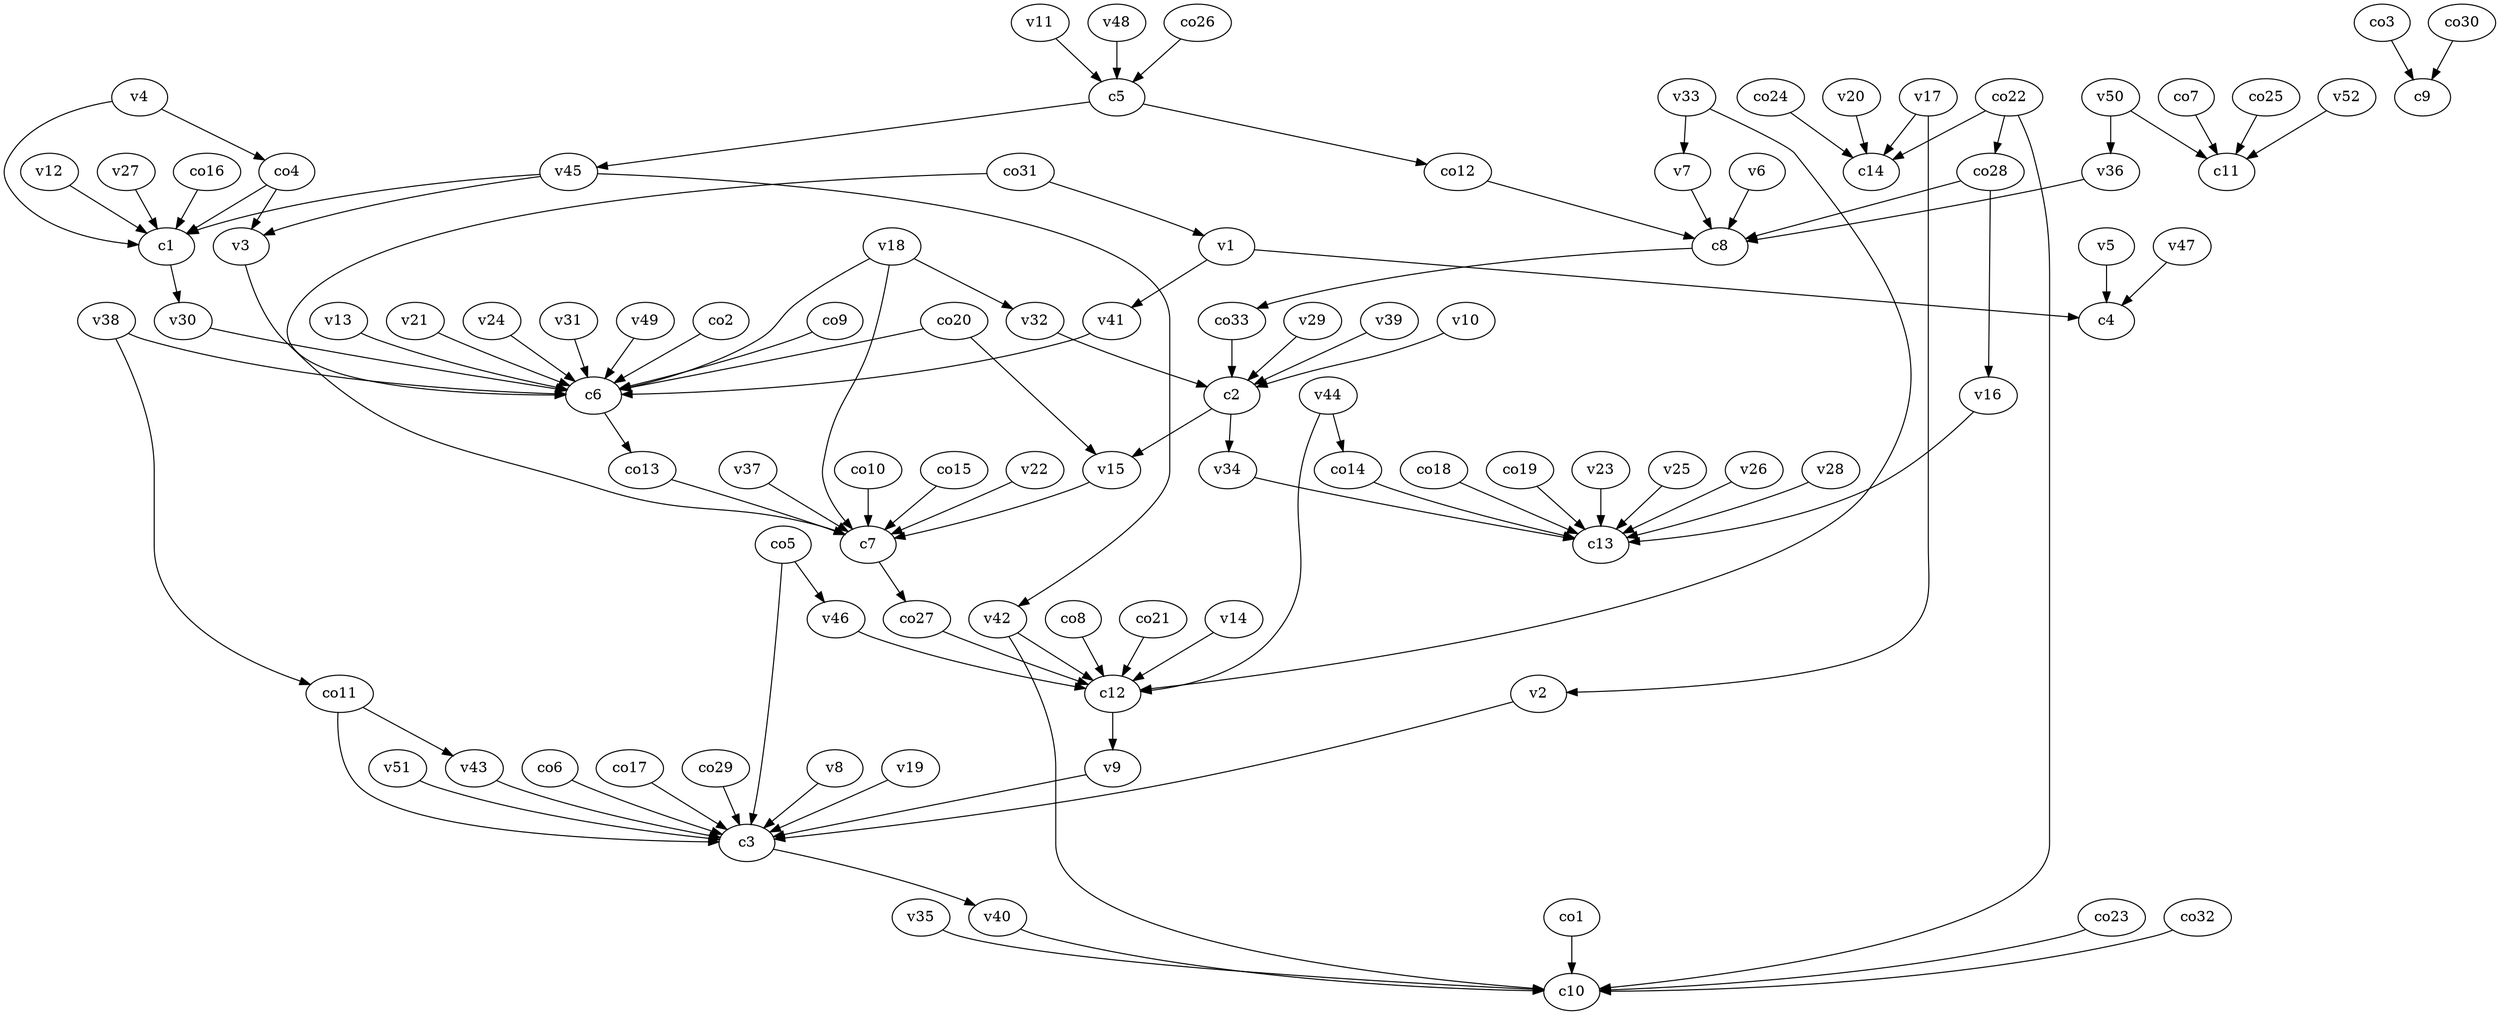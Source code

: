 strict digraph  {
c1;
c2;
c3;
c4;
c5;
c6;
c7;
c8;
c9;
c10;
c11;
c12;
c13;
c14;
v1;
v2;
v3;
v4;
v5;
v6;
v7;
v8;
v9;
v10;
v11;
v12;
v13;
v14;
v15;
v16;
v17;
v18;
v19;
v20;
v21;
v22;
v23;
v24;
v25;
v26;
v27;
v28;
v29;
v30;
v31;
v32;
v33;
v34;
v35;
v36;
v37;
v38;
v39;
v40;
v41;
v42;
v43;
v44;
v45;
v46;
v47;
v48;
v49;
v50;
v51;
v52;
co1;
co2;
co3;
co4;
co5;
co6;
co7;
co8;
co9;
co10;
co11;
co12;
co13;
co14;
co15;
co16;
co17;
co18;
co19;
co20;
co21;
co22;
co23;
co24;
co25;
co26;
co27;
co28;
co29;
co30;
co31;
co32;
co33;
c1 -> v30  [weight=1];
c2 -> v34  [weight=1];
c2 -> v15  [weight=1];
c3 -> v40  [weight=1];
c5 -> v45  [weight=1];
c5 -> co12  [weight=1];
c6 -> co13  [weight=1];
c7 -> co27  [weight=1];
c8 -> co33  [weight=1];
c12 -> v9  [weight=1];
v1 -> c4  [weight=1];
v1 -> v41  [weight=1];
v2 -> c3  [weight=1];
v3 -> c7  [weight=1];
v4 -> c1  [weight=1];
v4 -> co4  [weight=1];
v5 -> c4  [weight=1];
v6 -> c8  [weight=1];
v7 -> c8  [weight=1];
v8 -> c3  [weight=1];
v9 -> c3  [weight=1];
v10 -> c2  [weight=1];
v11 -> c5  [weight=1];
v12 -> c1  [weight=1];
v13 -> c6  [weight=1];
v14 -> c12  [weight=1];
v15 -> c7  [weight=1];
v16 -> c13  [weight=1];
v17 -> c14  [weight=1];
v17 -> v2  [weight=1];
v18 -> c7  [weight=1];
v18 -> c6  [weight=1];
v18 -> v32  [weight=1];
v19 -> c3  [weight=1];
v20 -> c14  [weight=1];
v21 -> c6  [weight=1];
v22 -> c7  [weight=1];
v23 -> c13  [weight=1];
v24 -> c6  [weight=1];
v25 -> c13  [weight=1];
v26 -> c13  [weight=1];
v27 -> c1  [weight=1];
v28 -> c13  [weight=1];
v29 -> c2  [weight=1];
v30 -> c6  [weight=1];
v31 -> c6  [weight=1];
v32 -> c2  [weight=1];
v33 -> c12  [weight=1];
v33 -> v7  [weight=1];
v34 -> c13  [weight=1];
v35 -> c10  [weight=1];
v36 -> c8  [weight=1];
v37 -> c7  [weight=1];
v38 -> c6  [weight=1];
v38 -> co11  [weight=1];
v39 -> c2  [weight=1];
v40 -> c10  [weight=1];
v41 -> c6  [weight=1];
v42 -> c10  [weight=1];
v42 -> c12  [weight=1];
v43 -> c3  [weight=1];
v44 -> c12  [weight=1];
v44 -> co14  [weight=1];
v45 -> c1  [weight=1];
v45 -> v42  [weight=1];
v45 -> v3  [weight=1];
v46 -> c12  [weight=1];
v47 -> c4  [weight=1];
v48 -> c5  [weight=1];
v49 -> c6  [weight=1];
v50 -> c11  [weight=1];
v50 -> v36  [weight=1];
v51 -> c3  [weight=1];
v52 -> c11  [weight=1];
co1 -> c10  [weight=1];
co2 -> c6  [weight=1];
co3 -> c9  [weight=1];
co4 -> c1  [weight=1];
co4 -> v3  [weight=1];
co5 -> c3  [weight=1];
co5 -> v46  [weight=1];
co6 -> c3  [weight=1];
co7 -> c11  [weight=1];
co8 -> c12  [weight=1];
co9 -> c6  [weight=1];
co10 -> c7  [weight=1];
co11 -> c3  [weight=1];
co11 -> v43  [weight=1];
co12 -> c8  [weight=1];
co13 -> c7  [weight=1];
co14 -> c13  [weight=1];
co15 -> c7  [weight=1];
co16 -> c1  [weight=1];
co17 -> c3  [weight=1];
co18 -> c13  [weight=1];
co19 -> c13  [weight=1];
co20 -> c6  [weight=1];
co20 -> v15  [weight=1];
co21 -> c12  [weight=1];
co22 -> c14  [weight=1];
co22 -> c10  [weight=1];
co22 -> co28  [weight=1];
co23 -> c10  [weight=1];
co24 -> c14  [weight=1];
co25 -> c11  [weight=1];
co26 -> c5  [weight=1];
co27 -> c12  [weight=1];
co28 -> c8  [weight=1];
co28 -> v16  [weight=1];
co29 -> c3  [weight=1];
co30 -> c9  [weight=1];
co31 -> c6  [weight=1];
co31 -> v1  [weight=1];
co32 -> c10  [weight=1];
co33 -> c2  [weight=1];
}

